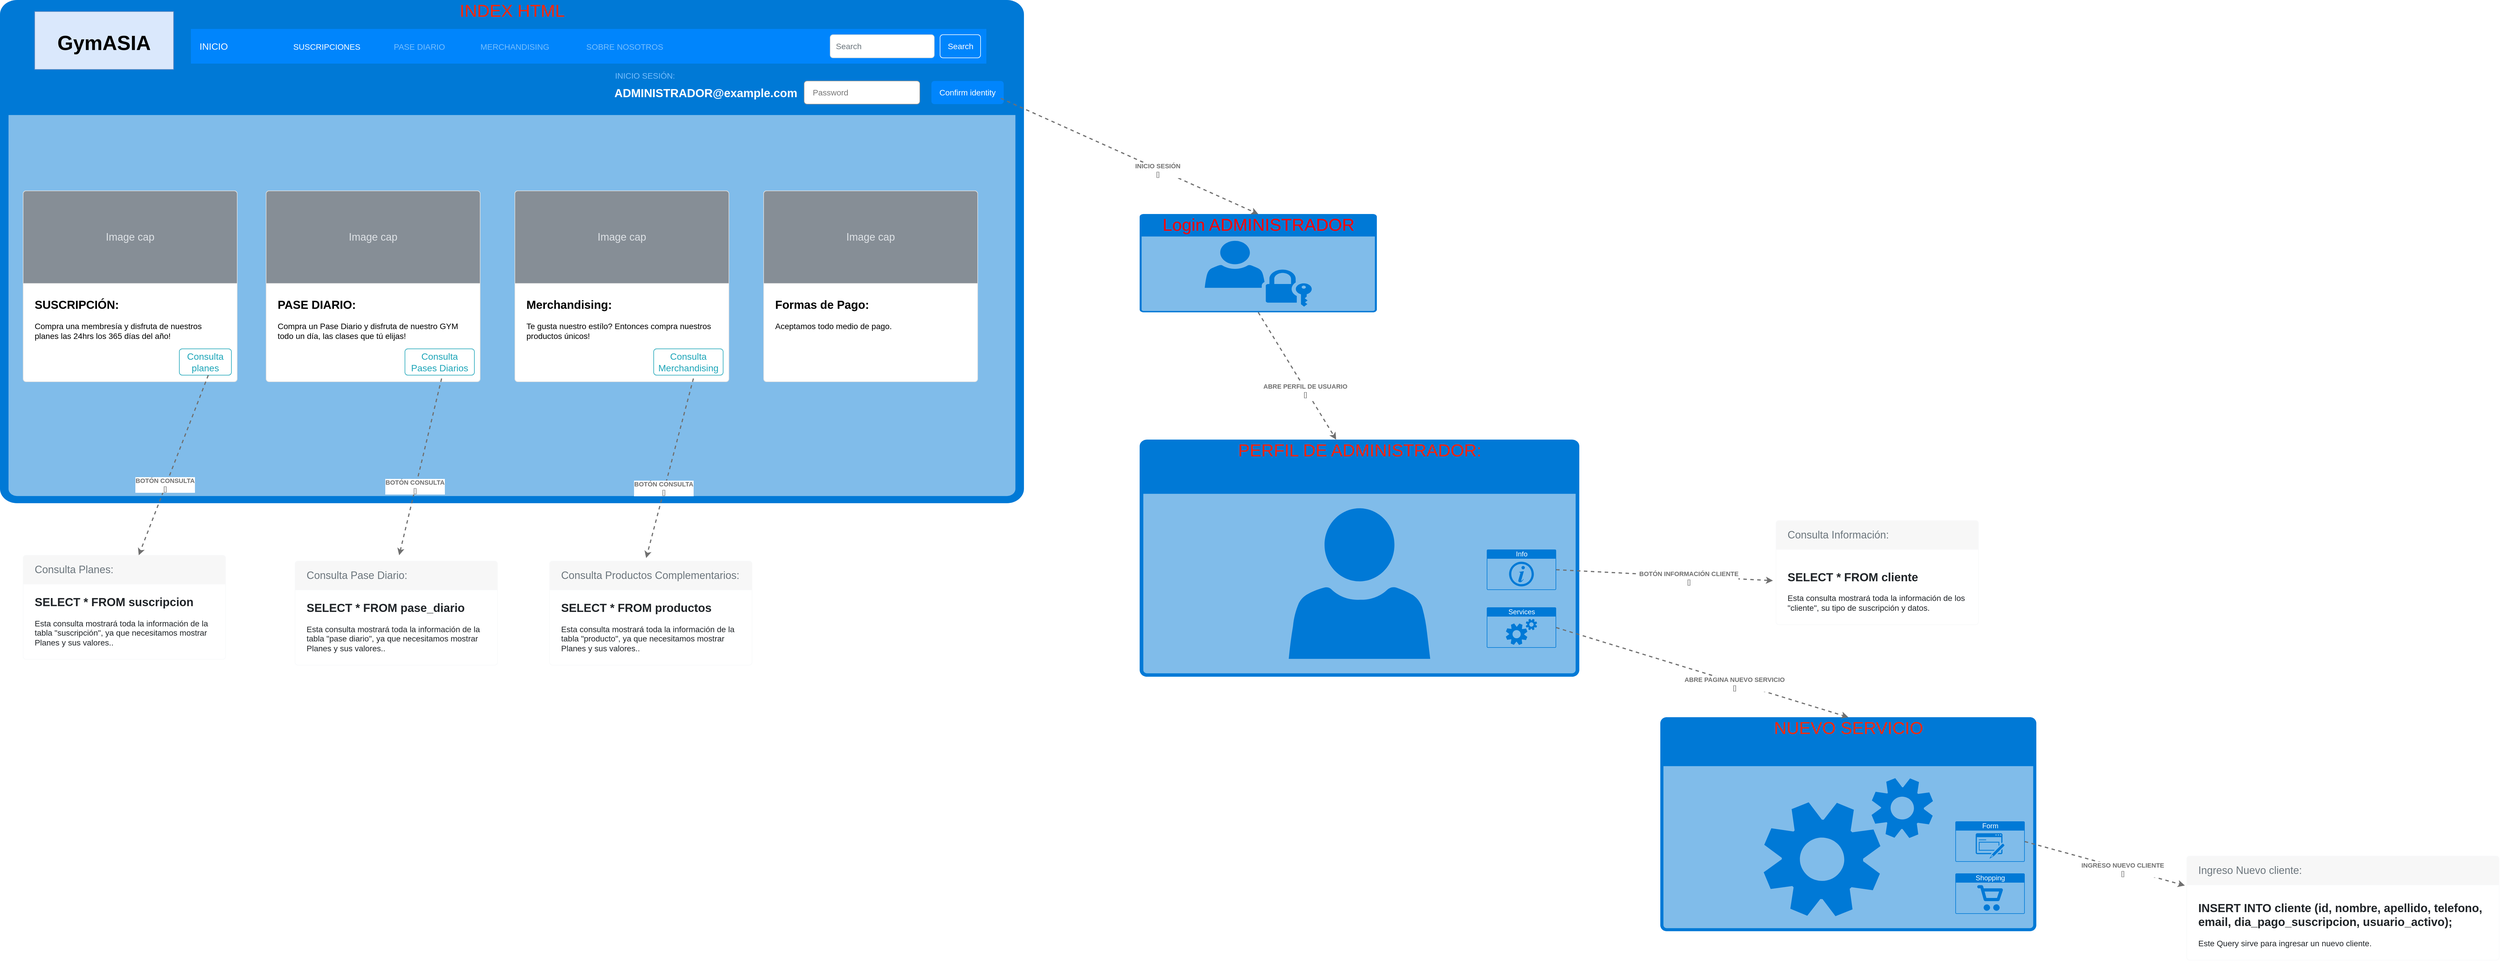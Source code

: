 <mxfile version="14.2.7" type="device"><diagram name="Page-1" id="e7e014a7-5840-1c2e-5031-d8a46d1fe8dd"><mxGraphModel dx="5321" dy="3972" grid="1" gridSize="10" guides="1" tooltips="1" connect="1" arrows="1" fold="1" page="1" pageScale="1" pageWidth="1169" pageHeight="826" background="#ffffff" math="0" shadow="0"><root><mxCell id="0"/><mxCell id="1" parent="0"/><mxCell id="tZTCFBPOr5Kg1gLBSGt5-111" value="&lt;font color=&quot;#ff2908&quot;&gt;&lt;span style=&quot;font-size: 30px&quot;&gt;NUEVO SERVICIO&lt;/span&gt;&lt;/font&gt;" style="html=1;strokeColor=none;fillColor=#0079D6;labelPosition=center;verticalLabelPosition=middle;verticalAlign=top;align=center;fontSize=12;outlineConnect=0;spacingTop=-6;fontColor=#FFFFFF;shape=mxgraph.sitemap.services;" vertex="1" parent="1"><mxGeometry x="2300" y="-390" width="650" height="370" as="geometry"/></mxCell><mxCell id="tZTCFBPOr5Kg1gLBSGt5-44" value="&lt;font style=&quot;font-size: 30px&quot; color=&quot;#ff2605&quot;&gt;INDEX HTML&lt;/font&gt;" style="html=1;strokeColor=none;fillColor=#0079D6;labelPosition=center;verticalLabelPosition=middle;verticalAlign=top;align=center;fontSize=12;outlineConnect=0;spacingTop=-6;fontColor=#FFFFFF;shape=mxgraph.sitemap.page;" vertex="1" parent="1"><mxGeometry x="-570" y="-1630" width="1770" height="870" as="geometry"/></mxCell><mxCell id="tZTCFBPOr5Kg1gLBSGt5-45" value="GymASIA" style="fontSize=35;fontStyle=1;fillColor=#dae8fc;strokeColor=#6c8ebf;" vertex="1" parent="1"><mxGeometry x="-510" y="-1610" width="240" height="100" as="geometry"/></mxCell><mxCell id="tZTCFBPOr5Kg1gLBSGt5-46" value="&lt;span style=&quot;font-size: 20px&quot;&gt;&lt;b&gt;SUSCRIPCIÓN:&lt;/b&gt;&lt;/span&gt;&lt;br&gt;&lt;br&gt;Compra una membresía y disfruta de nuestros planes las 24hrs los 365 días del año!&lt;br&gt;" style="html=1;shadow=0;dashed=0;shape=mxgraph.bootstrap.rrect;rSize=5;strokeColor=#DFDFDF;html=1;whiteSpace=wrap;fillColor=#ffffff;fontColor=#000000;verticalAlign=top;align=left;spacing=20;spacingBottom=0;fontSize=14;spacingTop=160;" vertex="1" parent="1"><mxGeometry x="-530" y="-1300" width="370" height="330" as="geometry"/></mxCell><mxCell id="tZTCFBPOr5Kg1gLBSGt5-47" value="Image cap" style="html=1;shadow=0;dashed=0;shape=mxgraph.bootstrap.topButton;rSize=5;perimeter=none;whiteSpace=wrap;fillColor=#868E96;strokeColor=#DFDFDF;fontColor=#DEE2E6;resizeWidth=1;fontSize=18;" vertex="1" parent="tZTCFBPOr5Kg1gLBSGt5-46"><mxGeometry width="370" height="160" relative="1" as="geometry"/></mxCell><mxCell id="tZTCFBPOr5Kg1gLBSGt5-64" value="Consulta planes" style="html=1;shadow=0;dashed=0;shape=mxgraph.bootstrap.rrect;rSize=5;strokeColor=#1CA5B8;strokeWidth=1;fillColor=none;fontColor=#1CA5B8;whiteSpace=wrap;align=center;verticalAlign=middle;spacingLeft=0;fontStyle=0;fontSize=16;spacing=5;" vertex="1" parent="tZTCFBPOr5Kg1gLBSGt5-46"><mxGeometry x="270" y="273.103" width="90" height="45.517" as="geometry"/></mxCell><mxCell id="tZTCFBPOr5Kg1gLBSGt5-60" value="ADMINISTRADOR@example.com" style="strokeColor=none;fillColor=none;whiteSpace=wrap;align=left;verticalAlign=middle;fontStyle=1;fontSize=20;fontColor=#FFFFFF;" vertex="1" parent="1"><mxGeometry x="490" y="-1490" width="230" height="40" as="geometry"/></mxCell><mxCell id="tZTCFBPOr5Kg1gLBSGt5-61" value="Password" style="html=1;shadow=0;dashed=0;shape=mxgraph.bootstrap.rrect;rSize=5;strokeColor=#999999;fillColor=#ffffff;fontColor=#777777;whiteSpace=wrap;align=left;verticalAlign=middle;fontStyle=0;fontSize=14;spacing=15;" vertex="1" parent="1"><mxGeometry x="820" y="-1490" width="200" height="40" as="geometry"/></mxCell><mxCell id="tZTCFBPOr5Kg1gLBSGt5-62" value="Confirm identity" style="html=1;shadow=0;dashed=0;shape=mxgraph.bootstrap.rrect;rSize=5;strokeColor=none;fillColor=#0085FC;fontColor=#ffffff;whiteSpace=wrap;align=center;verticalAlign=middle;fontStyle=0;fontSize=14;spacing=14;" vertex="1" parent="1"><mxGeometry x="1040" y="-1490" width="125" height="40" as="geometry"/></mxCell><mxCell id="tZTCFBPOr5Kg1gLBSGt5-65" value="&lt;span style=&quot;font-size: 20px&quot;&gt;&lt;b&gt;PASE DIARIO:&lt;/b&gt;&lt;/span&gt;&lt;br&gt;&lt;br&gt;Compra un Pase Diario y disfruta de nuestro GYM todo un día, las clases que tú elijas!" style="html=1;shadow=0;dashed=0;shape=mxgraph.bootstrap.rrect;rSize=5;strokeColor=#DFDFDF;html=1;whiteSpace=wrap;fillColor=#ffffff;fontColor=#000000;verticalAlign=top;align=left;spacing=20;spacingBottom=0;fontSize=14;spacingTop=160;" vertex="1" parent="1"><mxGeometry x="-110" y="-1300" width="370" height="330" as="geometry"/></mxCell><mxCell id="tZTCFBPOr5Kg1gLBSGt5-66" value="Image cap" style="html=1;shadow=0;dashed=0;shape=mxgraph.bootstrap.topButton;rSize=5;perimeter=none;whiteSpace=wrap;fillColor=#868E96;strokeColor=#DFDFDF;fontColor=#DEE2E6;resizeWidth=1;fontSize=18;" vertex="1" parent="tZTCFBPOr5Kg1gLBSGt5-65"><mxGeometry width="370" height="160" relative="1" as="geometry"/></mxCell><mxCell id="tZTCFBPOr5Kg1gLBSGt5-67" value="Consulta Pases Diarios" style="html=1;shadow=0;dashed=0;shape=mxgraph.bootstrap.rrect;rSize=5;strokeColor=#1CA5B8;strokeWidth=1;fillColor=none;fontColor=#1CA5B8;whiteSpace=wrap;align=center;verticalAlign=middle;spacingLeft=0;fontStyle=0;fontSize=16;spacing=5;" vertex="1" parent="tZTCFBPOr5Kg1gLBSGt5-65"><mxGeometry x="240" y="273.1" width="120" height="45.52" as="geometry"/></mxCell><mxCell id="tZTCFBPOr5Kg1gLBSGt5-68" value="&lt;span style=&quot;font-size: 20px&quot;&gt;&lt;b&gt;Merchandising:&lt;/b&gt;&lt;/span&gt;&lt;br&gt;&lt;br&gt;Te gusta nuestro estílo? Entonces compra nuestros productos únicos!" style="html=1;shadow=0;dashed=0;shape=mxgraph.bootstrap.rrect;rSize=5;strokeColor=#DFDFDF;html=1;whiteSpace=wrap;fillColor=#ffffff;fontColor=#000000;verticalAlign=top;align=left;spacing=20;spacingBottom=0;fontSize=14;spacingTop=160;" vertex="1" parent="1"><mxGeometry x="320" y="-1300" width="370" height="330" as="geometry"/></mxCell><mxCell id="tZTCFBPOr5Kg1gLBSGt5-69" value="Image cap" style="html=1;shadow=0;dashed=0;shape=mxgraph.bootstrap.topButton;rSize=5;perimeter=none;whiteSpace=wrap;fillColor=#868E96;strokeColor=#DFDFDF;fontColor=#DEE2E6;resizeWidth=1;fontSize=18;" vertex="1" parent="tZTCFBPOr5Kg1gLBSGt5-68"><mxGeometry width="370" height="160" relative="1" as="geometry"/></mxCell><mxCell id="tZTCFBPOr5Kg1gLBSGt5-70" value="Consulta Merchandising" style="html=1;shadow=0;dashed=0;shape=mxgraph.bootstrap.rrect;rSize=5;strokeColor=#1CA5B8;strokeWidth=1;fillColor=none;fontColor=#1CA5B8;whiteSpace=wrap;align=center;verticalAlign=middle;spacingLeft=0;fontStyle=0;fontSize=16;spacing=5;" vertex="1" parent="tZTCFBPOr5Kg1gLBSGt5-68"><mxGeometry x="240" y="273.1" width="120" height="45.52" as="geometry"/></mxCell><mxCell id="tZTCFBPOr5Kg1gLBSGt5-71" value="&lt;span style=&quot;font-size: 20px&quot;&gt;&lt;b&gt;Formas de Pago:&lt;/b&gt;&lt;/span&gt;&lt;br&gt;&lt;br&gt;Aceptamos todo medio de pago." style="html=1;shadow=0;dashed=0;shape=mxgraph.bootstrap.rrect;rSize=5;strokeColor=#DFDFDF;html=1;whiteSpace=wrap;fillColor=#ffffff;fontColor=#000000;verticalAlign=top;align=left;spacing=20;spacingBottom=0;fontSize=14;spacingTop=160;" vertex="1" parent="1"><mxGeometry x="750" y="-1300" width="370" height="330" as="geometry"/></mxCell><mxCell id="tZTCFBPOr5Kg1gLBSGt5-72" value="Image cap" style="html=1;shadow=0;dashed=0;shape=mxgraph.bootstrap.topButton;rSize=5;perimeter=none;whiteSpace=wrap;fillColor=#868E96;strokeColor=#DFDFDF;fontColor=#DEE2E6;resizeWidth=1;fontSize=18;" vertex="1" parent="tZTCFBPOr5Kg1gLBSGt5-71"><mxGeometry width="370" height="160" relative="1" as="geometry"/></mxCell><mxCell id="tZTCFBPOr5Kg1gLBSGt5-74" value="INICIO" style="html=1;shadow=0;dashed=0;fillColor=#0085FC;strokeColor=none;fontSize=16;fontColor=#ffffff;align=left;spacing=15;" vertex="1" parent="1"><mxGeometry x="-240" y="-1580" width="1375" height="60" as="geometry"/></mxCell><mxCell id="tZTCFBPOr5Kg1gLBSGt5-75" value="SUSCRIPCIONES" style="fillColor=none;strokeColor=none;fontSize=14;fontColor=#ffffff;align=center;" vertex="1" parent="tZTCFBPOr5Kg1gLBSGt5-74"><mxGeometry width="70" height="40" relative="1" as="geometry"><mxPoint x="200" y="10" as="offset"/></mxGeometry></mxCell><mxCell id="tZTCFBPOr5Kg1gLBSGt5-76" value="PASE DIARIO" style="fillColor=none;strokeColor=none;fontSize=14;fontColor=#79BFFD;align=center;" vertex="1" parent="tZTCFBPOr5Kg1gLBSGt5-74"><mxGeometry width="70" height="40" relative="1" as="geometry"><mxPoint x="360" y="10" as="offset"/></mxGeometry></mxCell><mxCell id="tZTCFBPOr5Kg1gLBSGt5-77" value="MERCHANDISING" style="fillColor=none;strokeColor=none;fontSize=14;fontColor=#79BFFD;align=center;spacingRight=0;" vertex="1" parent="tZTCFBPOr5Kg1gLBSGt5-74"><mxGeometry width="80" height="40" relative="1" as="geometry"><mxPoint x="520" y="10" as="offset"/></mxGeometry></mxCell><mxCell id="tZTCFBPOr5Kg1gLBSGt5-78" value="SOBRE NOSOTROS" style="fillColor=none;strokeColor=none;fontSize=14;fontColor=#79BFFD;align=center;" vertex="1" parent="tZTCFBPOr5Kg1gLBSGt5-74"><mxGeometry width="80" height="40" relative="1" as="geometry"><mxPoint x="710" y="10" as="offset"/></mxGeometry></mxCell><mxCell id="tZTCFBPOr5Kg1gLBSGt5-79" value="Search" style="html=1;shadow=0;dashed=0;shape=mxgraph.bootstrap.rrect;rSize=5;fontSize=14;fontColor=#ffffff;strokeColor=#ffffff;fillColor=none;" vertex="1" parent="tZTCFBPOr5Kg1gLBSGt5-74"><mxGeometry x="1" width="70" height="40" relative="1" as="geometry"><mxPoint x="-80" y="10" as="offset"/></mxGeometry></mxCell><mxCell id="tZTCFBPOr5Kg1gLBSGt5-80" value="Search" style="html=1;shadow=0;dashed=0;shape=mxgraph.bootstrap.rrect;rSize=5;fontSize=14;fontColor=#6C767D;strokeColor=#CED4DA;fillColor=#ffffff;align=left;spacing=10;" vertex="1" parent="tZTCFBPOr5Kg1gLBSGt5-74"><mxGeometry x="1" width="180" height="40" relative="1" as="geometry"><mxPoint x="-270" y="10" as="offset"/></mxGeometry></mxCell><mxCell id="tZTCFBPOr5Kg1gLBSGt5-81" value="INICIO SESIÓN:" style="fillColor=none;strokeColor=none;fontSize=14;fontColor=#79BFFD;align=center;" vertex="1" parent="1"><mxGeometry x="505" y="-1520" width="80" height="40" as="geometry"/></mxCell><mxCell id="tZTCFBPOr5Kg1gLBSGt5-82" value="&lt;font&gt;&lt;span style=&quot;font-size: 20px&quot;&gt;&lt;b&gt;SELECT * FROM suscripcion&lt;/b&gt;&lt;/span&gt;&lt;br&gt;&lt;/font&gt;&lt;br&gt;Esta consulta mostrará toda la información de la tabla &quot;suscripción&quot;, ya que necesitamos mostrar Planes y sus valores.." style="html=1;shadow=0;dashed=0;shape=mxgraph.bootstrap.rrect;rSize=5;strokeColor=#F8F9FA;html=1;whiteSpace=wrap;fillColor=#ffffff;fontColor=#212529;verticalAlign=bottom;align=left;spacing=20;spacingBottom=0;fontSize=14;" vertex="1" parent="1"><mxGeometry x="-530" y="-670" width="350" height="180" as="geometry"/></mxCell><mxCell id="tZTCFBPOr5Kg1gLBSGt5-83" value="Consulta Planes:" style="html=1;shadow=0;dashed=0;shape=mxgraph.bootstrap.topButton;rSize=5;perimeter=none;whiteSpace=wrap;fillColor=#F7F7F7;strokeColor=#F8F9FA;fontColor=#6C767D;resizeWidth=1;fontSize=18;align=left;spacing=20;" vertex="1" parent="tZTCFBPOr5Kg1gLBSGt5-82"><mxGeometry width="350" height="50" relative="1" as="geometry"/></mxCell><object placeholders="1" c4Type="Relationship" c4Technology="" c4Description="BOTÓN CONSULTA" label="&lt;div style=&quot;text-align: left&quot;&gt;&lt;div style=&quot;text-align: center&quot;&gt;&lt;b&gt;%c4Description%&lt;/b&gt;&lt;/div&gt;&lt;div style=&quot;text-align: center&quot;&gt;[%c4Technology%]&lt;/div&gt;&lt;/div&gt;" id="tZTCFBPOr5Kg1gLBSGt5-84"><mxCell style="edgeStyle=none;rounded=0;html=1;entryX=0.571;entryY=0;jettySize=auto;orthogonalLoop=1;strokeColor=#707070;strokeWidth=2;fontColor=#707070;jumpStyle=none;dashed=1;metaEdit=1;metaData={&quot;c4Type&quot;:{&quot;editable&quot;:false}};entryDx=0;entryDy=0;entryPerimeter=0;exitX=0.556;exitY=1;exitDx=0;exitDy=0;exitPerimeter=0;" edge="1" parent="1" source="tZTCFBPOr5Kg1gLBSGt5-64" target="tZTCFBPOr5Kg1gLBSGt5-83"><mxGeometry x="0.223" y="-2" width="160" relative="1" as="geometry"><mxPoint x="-630" y="-1070" as="sourcePoint"/><mxPoint x="-470" y="-1070" as="targetPoint"/><mxPoint as="offset"/></mxGeometry></mxCell></object><mxCell id="tZTCFBPOr5Kg1gLBSGt5-85" value="&lt;font&gt;&lt;span style=&quot;font-size: 20px&quot;&gt;&lt;b&gt;SELECT * FROM pase_diario&lt;/b&gt;&lt;/span&gt;&lt;br&gt;&lt;/font&gt;&lt;br&gt;Esta consulta mostrará toda la información de la tabla &quot;pase diario&quot;, ya que necesitamos mostrar Planes y sus valores.." style="html=1;shadow=0;dashed=0;shape=mxgraph.bootstrap.rrect;rSize=5;strokeColor=#F8F9FA;html=1;whiteSpace=wrap;fillColor=#ffffff;fontColor=#212529;verticalAlign=bottom;align=left;spacing=20;spacingBottom=0;fontSize=14;" vertex="1" parent="1"><mxGeometry x="-60" y="-660" width="350" height="180" as="geometry"/></mxCell><mxCell id="tZTCFBPOr5Kg1gLBSGt5-86" value="Consulta Pase Diario:" style="html=1;shadow=0;dashed=0;shape=mxgraph.bootstrap.topButton;rSize=5;perimeter=none;whiteSpace=wrap;fillColor=#F7F7F7;strokeColor=#F8F9FA;fontColor=#6C767D;resizeWidth=1;fontSize=18;align=left;spacing=20;" vertex="1" parent="tZTCFBPOr5Kg1gLBSGt5-85"><mxGeometry width="350" height="50" relative="1" as="geometry"/></mxCell><object placeholders="1" c4Type="Relationship" c4Technology="" c4Description="BOTÓN CONSULTA" label="&lt;div style=&quot;text-align: left&quot;&gt;&lt;div style=&quot;text-align: center&quot;&gt;&lt;b&gt;%c4Description%&lt;/b&gt;&lt;/div&gt;&lt;div style=&quot;text-align: center&quot;&gt;[%c4Technology%]&lt;/div&gt;&lt;/div&gt;" id="tZTCFBPOr5Kg1gLBSGt5-87"><mxCell style="edgeStyle=none;rounded=0;html=1;jettySize=auto;orthogonalLoop=1;strokeColor=#707070;strokeWidth=2;fontColor=#707070;jumpStyle=none;dashed=1;metaEdit=1;metaData={&quot;c4Type&quot;:{&quot;editable&quot;:false}};exitX=0.528;exitY=1.127;exitDx=0;exitDy=0;exitPerimeter=0;" edge="1" parent="1" source="tZTCFBPOr5Kg1gLBSGt5-67"><mxGeometry x="0.223" y="-2" width="160" relative="1" as="geometry"><mxPoint x="-253.33" y="-991.27" as="sourcePoint"/><mxPoint x="120" y="-670" as="targetPoint"/><mxPoint as="offset"/></mxGeometry></mxCell></object><mxCell id="tZTCFBPOr5Kg1gLBSGt5-88" value="&lt;font&gt;&lt;span style=&quot;font-size: 20px&quot;&gt;&lt;b&gt;SELECT * FROM productos&lt;/b&gt;&lt;/span&gt;&lt;br&gt;&lt;/font&gt;&lt;br&gt;Esta consulta mostrará toda la información de la tabla &quot;producto&quot;, ya que necesitamos mostrar Planes y sus valores.." style="html=1;shadow=0;dashed=0;shape=mxgraph.bootstrap.rrect;rSize=5;strokeColor=#F8F9FA;html=1;whiteSpace=wrap;fillColor=#ffffff;fontColor=#212529;verticalAlign=bottom;align=left;spacing=20;spacingBottom=0;fontSize=14;" vertex="1" parent="1"><mxGeometry x="380" y="-660" width="350" height="180" as="geometry"/></mxCell><mxCell id="tZTCFBPOr5Kg1gLBSGt5-89" value="Consulta Productos Complementarios:" style="html=1;shadow=0;dashed=0;shape=mxgraph.bootstrap.topButton;rSize=5;perimeter=none;whiteSpace=wrap;fillColor=#F7F7F7;strokeColor=#F8F9FA;fontColor=#6C767D;resizeWidth=1;fontSize=18;align=left;spacing=20;" vertex="1" parent="tZTCFBPOr5Kg1gLBSGt5-88"><mxGeometry width="350" height="50" relative="1" as="geometry"/></mxCell><object placeholders="1" c4Type="Relationship" c4Technology="" c4Description="BOTÓN CONSULTA" label="&lt;div style=&quot;text-align: left&quot;&gt;&lt;div style=&quot;text-align: center&quot;&gt;&lt;b&gt;%c4Description%&lt;/b&gt;&lt;/div&gt;&lt;div style=&quot;text-align: center&quot;&gt;[%c4Technology%]&lt;/div&gt;&lt;/div&gt;" id="tZTCFBPOr5Kg1gLBSGt5-90"><mxCell style="edgeStyle=none;rounded=0;html=1;jettySize=auto;orthogonalLoop=1;strokeColor=#707070;strokeWidth=2;fontColor=#707070;jumpStyle=none;dashed=1;metaEdit=1;metaData={&quot;c4Type&quot;:{&quot;editable&quot;:false}};exitX=0.572;exitY=1.127;exitDx=0;exitDy=0;exitPerimeter=0;entryX=0.477;entryY=-0.104;entryDx=0;entryDy=0;entryPerimeter=0;" edge="1" parent="1" source="tZTCFBPOr5Kg1gLBSGt5-70" target="tZTCFBPOr5Kg1gLBSGt5-89"><mxGeometry x="0.223" y="-2" width="160" relative="1" as="geometry"><mxPoint x="203.36" y="-965.599" as="sourcePoint"/><mxPoint x="130" y="-660" as="targetPoint"/><mxPoint as="offset"/></mxGeometry></mxCell></object><mxCell id="tZTCFBPOr5Kg1gLBSGt5-94" value="&lt;font style=&quot;font-size: 30px&quot; color=&quot;#ff0505&quot;&gt;Login ADMINISTRADOR&lt;/font&gt;" style="html=1;strokeColor=none;fillColor=#0079D6;labelPosition=center;verticalLabelPosition=middle;verticalAlign=top;align=center;fontSize=12;outlineConnect=0;spacingTop=-6;fontColor=#FFFFFF;shape=mxgraph.sitemap.login;" vertex="1" parent="1"><mxGeometry x="1400" y="-1260" width="410" height="170" as="geometry"/></mxCell><object placeholders="1" c4Type="Relationship" c4Technology="" c4Description="INICIO SESIÓN" label="&lt;div style=&quot;text-align: left&quot;&gt;&lt;div style=&quot;text-align: center&quot;&gt;&lt;b&gt;%c4Description%&lt;/b&gt;&lt;/div&gt;&lt;div style=&quot;text-align: center&quot;&gt;[%c4Technology%]&lt;/div&gt;&lt;/div&gt;" id="tZTCFBPOr5Kg1gLBSGt5-95"><mxCell style="edgeStyle=none;rounded=0;html=1;jettySize=auto;orthogonalLoop=1;strokeColor=#707070;strokeWidth=2;fontColor=#707070;jumpStyle=none;dashed=1;metaEdit=1;metaData={&quot;c4Type&quot;:{&quot;editable&quot;:false}};exitX=0.96;exitY=0.75;exitDx=0;exitDy=0;exitPerimeter=0;entryX=0.5;entryY=0;entryDx=0;entryDy=0;entryPerimeter=0;" edge="1" parent="1" source="tZTCFBPOr5Kg1gLBSGt5-62" target="tZTCFBPOr5Kg1gLBSGt5-94"><mxGeometry x="0.223" y="-2" width="160" relative="1" as="geometry"><mxPoint x="1350" y="-1160" as="sourcePoint"/><mxPoint x="1460" y="-1130" as="targetPoint"/><mxPoint as="offset"/></mxGeometry></mxCell></object><mxCell id="tZTCFBPOr5Kg1gLBSGt5-96" value="&lt;font color=&quot;#ff230a&quot;&gt;&lt;span style=&quot;font-size: 30px&quot;&gt;PERFIL DE ADMINISTRADOR:&lt;/span&gt;&lt;/font&gt;" style="html=1;strokeColor=none;fillColor=#0079D6;labelPosition=center;verticalLabelPosition=middle;verticalAlign=top;align=center;fontSize=12;outlineConnect=0;spacingTop=-6;fontColor=#FFFFFF;shape=mxgraph.sitemap.profile;" vertex="1" parent="1"><mxGeometry x="1400" y="-870" width="760" height="410" as="geometry"/></mxCell><mxCell id="tZTCFBPOr5Kg1gLBSGt5-97" value="Info" style="html=1;strokeColor=none;fillColor=#0079D6;labelPosition=center;verticalLabelPosition=middle;verticalAlign=top;align=center;fontSize=12;outlineConnect=0;spacingTop=-6;fontColor=#FFFFFF;shape=mxgraph.sitemap.info;" vertex="1" parent="1"><mxGeometry x="2000" y="-680" width="120" height="70" as="geometry"/></mxCell><mxCell id="tZTCFBPOr5Kg1gLBSGt5-98" value="Services" style="html=1;strokeColor=none;fillColor=#0079D6;labelPosition=center;verticalLabelPosition=middle;verticalAlign=top;align=center;fontSize=12;outlineConnect=0;spacingTop=-6;fontColor=#FFFFFF;shape=mxgraph.sitemap.services;" vertex="1" parent="1"><mxGeometry x="2000" y="-580" width="120" height="70" as="geometry"/></mxCell><mxCell id="tZTCFBPOr5Kg1gLBSGt5-99" value="Shopping" style="html=1;strokeColor=none;fillColor=#0079D6;labelPosition=center;verticalLabelPosition=middle;verticalAlign=top;align=center;fontSize=12;outlineConnect=0;spacingTop=-6;fontColor=#FFFFFF;shape=mxgraph.sitemap.shopping;" vertex="1" parent="1"><mxGeometry x="2810" y="-120" width="120" height="70" as="geometry"/></mxCell><object placeholders="1" c4Type="Relationship" c4Technology="" c4Description="ABRE PERFIL DE USUARIO" label="&lt;div style=&quot;text-align: left&quot;&gt;&lt;div style=&quot;text-align: center&quot;&gt;&lt;b&gt;%c4Description%&lt;/b&gt;&lt;/div&gt;&lt;div style=&quot;text-align: center&quot;&gt;[%c4Technology%]&lt;/div&gt;&lt;/div&gt;" id="tZTCFBPOr5Kg1gLBSGt5-100"><mxCell style="edgeStyle=none;rounded=0;html=1;jettySize=auto;orthogonalLoop=1;strokeColor=#707070;strokeWidth=2;fontColor=#707070;jumpStyle=none;dashed=1;metaEdit=1;metaData={&quot;c4Type&quot;:{&quot;editable&quot;:false}};exitX=0.5;exitY=1;exitDx=0;exitDy=0;exitPerimeter=0;entryX=0.447;entryY=0;entryDx=0;entryDy=0;entryPerimeter=0;" edge="1" parent="1" source="tZTCFBPOr5Kg1gLBSGt5-94" target="tZTCFBPOr5Kg1gLBSGt5-96"><mxGeometry x="0.223" y="-2" width="160" relative="1" as="geometry"><mxPoint x="1180" y="-450" as="sourcePoint"/><mxPoint x="1915" y="-110" as="targetPoint"/><mxPoint as="offset"/></mxGeometry></mxCell></object><mxCell id="tZTCFBPOr5Kg1gLBSGt5-101" value="&lt;font&gt;&lt;span style=&quot;font-size: 20px&quot;&gt;&lt;b&gt;SELECT * FROM cliente&lt;/b&gt;&lt;/span&gt;&lt;br&gt;&lt;/font&gt;&lt;br&gt;Esta consulta mostrará toda la información de los &quot;cliente&quot;, su tipo de suscripción y datos." style="html=1;shadow=0;dashed=0;shape=mxgraph.bootstrap.rrect;rSize=5;strokeColor=#F8F9FA;html=1;whiteSpace=wrap;fillColor=#ffffff;fontColor=#212529;verticalAlign=bottom;align=left;spacing=20;spacingBottom=0;fontSize=14;" vertex="1" parent="1"><mxGeometry x="2500" y="-730" width="350" height="180" as="geometry"/></mxCell><mxCell id="tZTCFBPOr5Kg1gLBSGt5-102" value="Consulta Información:" style="html=1;shadow=0;dashed=0;shape=mxgraph.bootstrap.topButton;rSize=5;perimeter=none;whiteSpace=wrap;fillColor=#F7F7F7;strokeColor=#F8F9FA;fontColor=#6C767D;resizeWidth=1;fontSize=18;align=left;spacing=20;" vertex="1" parent="tZTCFBPOr5Kg1gLBSGt5-101"><mxGeometry width="350" height="50" relative="1" as="geometry"/></mxCell><object placeholders="1" c4Type="Relationship" c4Technology="" c4Description="BOTÓN INFORMACIÓN CLIENTE" label="&lt;div style=&quot;text-align: left&quot;&gt;&lt;div style=&quot;text-align: center&quot;&gt;&lt;b&gt;%c4Description%&lt;/b&gt;&lt;/div&gt;&lt;div style=&quot;text-align: center&quot;&gt;[%c4Technology%]&lt;/div&gt;&lt;/div&gt;" id="tZTCFBPOr5Kg1gLBSGt5-107"><mxCell style="edgeStyle=none;rounded=0;html=1;jettySize=auto;orthogonalLoop=1;strokeColor=#707070;strokeWidth=2;fontColor=#707070;jumpStyle=none;dashed=1;metaEdit=1;metaData={&quot;c4Type&quot;:{&quot;editable&quot;:false}};exitX=1;exitY=0.5;exitDx=0;exitDy=0;exitPerimeter=0;entryX=-0.015;entryY=0.577;entryDx=0;entryDy=0;entryPerimeter=0;" edge="1" parent="1" source="tZTCFBPOr5Kg1gLBSGt5-97" target="tZTCFBPOr5Kg1gLBSGt5-101"><mxGeometry x="0.223" y="-2" width="160" relative="1" as="geometry"><mxPoint x="2291.69" y="-690.399" as="sourcePoint"/><mxPoint x="2210" y="-380.0" as="targetPoint"/><mxPoint as="offset"/></mxGeometry></mxCell></object><object placeholders="1" c4Type="Relationship" c4Technology="" c4Description="ABRE PAGINA NUEVO SERVICIO" label="&lt;div style=&quot;text-align: left&quot;&gt;&lt;div style=&quot;text-align: center&quot;&gt;&lt;b&gt;%c4Description%&lt;/b&gt;&lt;/div&gt;&lt;div style=&quot;text-align: center&quot;&gt;[%c4Technology%]&lt;/div&gt;&lt;/div&gt;" id="tZTCFBPOr5Kg1gLBSGt5-108"><mxCell style="edgeStyle=none;rounded=0;html=1;jettySize=auto;orthogonalLoop=1;strokeColor=#707070;strokeWidth=2;fontColor=#707070;jumpStyle=none;dashed=1;metaEdit=1;metaData={&quot;c4Type&quot;:{&quot;editable&quot;:false}};exitX=1;exitY=0.5;exitDx=0;exitDy=0;exitPerimeter=0;entryX=0.5;entryY=0;entryDx=0;entryDy=0;entryPerimeter=0;" edge="1" parent="1" source="tZTCFBPOr5Kg1gLBSGt5-98" target="tZTCFBPOr5Kg1gLBSGt5-111"><mxGeometry x="0.223" y="-2" width="160" relative="1" as="geometry"><mxPoint x="2130" y="-635" as="sourcePoint"/><mxPoint x="2419.3" y="-580" as="targetPoint"/><mxPoint as="offset"/></mxGeometry></mxCell></object><mxCell id="tZTCFBPOr5Kg1gLBSGt5-112" value="Form" style="html=1;strokeColor=none;fillColor=#0079D6;labelPosition=center;verticalLabelPosition=middle;verticalAlign=top;align=center;fontSize=12;outlineConnect=0;spacingTop=-6;fontColor=#FFFFFF;shape=mxgraph.sitemap.form;" vertex="1" parent="1"><mxGeometry x="2810" y="-210" width="120" height="70" as="geometry"/></mxCell><mxCell id="tZTCFBPOr5Kg1gLBSGt5-114" value="&lt;font&gt;&lt;span style=&quot;font-size: 20px&quot;&gt;&lt;b&gt;INSERT INTO cliente (id, nombre, apellido, telefono, email, dia_pago_suscripcion, usuario_activo);&lt;/b&gt;&lt;/span&gt;&lt;br&gt;&lt;/font&gt;&lt;br&gt;Este Query sirve para ingresar un nuevo cliente." style="html=1;shadow=0;dashed=0;shape=mxgraph.bootstrap.rrect;rSize=5;strokeColor=#F8F9FA;html=1;whiteSpace=wrap;fillColor=#ffffff;fontColor=#212529;verticalAlign=bottom;align=left;spacing=20;spacingBottom=0;fontSize=14;" vertex="1" parent="1"><mxGeometry x="3210" y="-150" width="540" height="180" as="geometry"/></mxCell><mxCell id="tZTCFBPOr5Kg1gLBSGt5-115" value="Ingreso Nuevo cliente:" style="html=1;shadow=0;dashed=0;shape=mxgraph.bootstrap.topButton;rSize=5;perimeter=none;whiteSpace=wrap;fillColor=#F7F7F7;strokeColor=#F8F9FA;fontColor=#6C767D;resizeWidth=1;fontSize=18;align=left;spacing=20;" vertex="1" parent="tZTCFBPOr5Kg1gLBSGt5-114"><mxGeometry width="540" height="50" relative="1" as="geometry"/></mxCell><object placeholders="1" c4Type="Relationship" c4Technology="" c4Description="INGRESO NUEVO CLIENTE" label="&lt;div style=&quot;text-align: left&quot;&gt;&lt;div style=&quot;text-align: center&quot;&gt;&lt;b&gt;%c4Description%&lt;/b&gt;&lt;/div&gt;&lt;div style=&quot;text-align: center&quot;&gt;[%c4Technology%]&lt;/div&gt;&lt;/div&gt;" id="tZTCFBPOr5Kg1gLBSGt5-119"><mxCell style="edgeStyle=none;rounded=0;html=1;jettySize=auto;orthogonalLoop=1;strokeColor=#707070;strokeWidth=2;fontColor=#707070;jumpStyle=none;dashed=1;metaEdit=1;metaData={&quot;c4Type&quot;:{&quot;editable&quot;:false}};exitX=1;exitY=0.5;exitDx=0;exitDy=0;exitPerimeter=0;entryX=-0.006;entryY=0.283;entryDx=0;entryDy=0;entryPerimeter=0;" edge="1" parent="1" source="tZTCFBPOr5Kg1gLBSGt5-112" target="tZTCFBPOr5Kg1gLBSGt5-114"><mxGeometry x="0.223" y="-2" width="160" relative="1" as="geometry"><mxPoint x="2870" y="-570" as="sourcePoint"/><mxPoint x="3375" y="-415" as="targetPoint"/><mxPoint as="offset"/></mxGeometry></mxCell></object></root></mxGraphModel></diagram></mxfile>